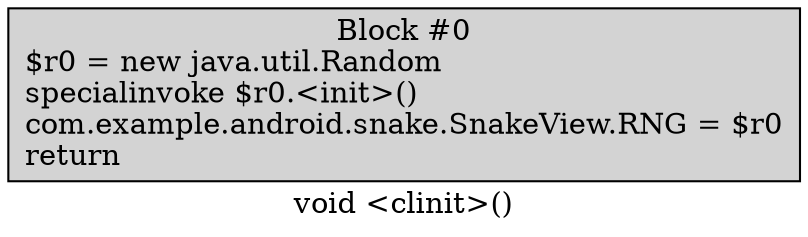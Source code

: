 digraph "void <clinit>()" {
    label = "void <clinit>()";
    node [shape = box];
    "0" [style = filled,fillcolor = lightgray,label = "Block #0\n$r0 = new java.util.Random\lspecialinvoke $r0.<init>()\lcom.example.android.snake.SnakeView.RNG = $r0\lreturn\l",];
}
